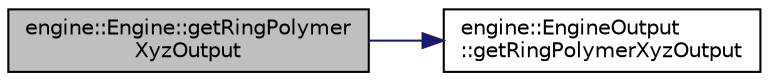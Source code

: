 digraph "engine::Engine::getRingPolymerXyzOutput"
{
 // LATEX_PDF_SIZE
  edge [fontname="Helvetica",fontsize="10",labelfontname="Helvetica",labelfontsize="10"];
  node [fontname="Helvetica",fontsize="10",shape=record];
  rankdir="LR";
  Node1 [label="engine::Engine::getRingPolymer\lXyzOutput",height=0.2,width=0.4,color="black", fillcolor="grey75", style="filled", fontcolor="black",tooltip=" "];
  Node1 -> Node2 [color="midnightblue",fontsize="10",style="solid",fontname="Helvetica"];
  Node2 [label="engine::EngineOutput\l::getRingPolymerXyzOutput",height=0.2,width=0.4,color="black", fillcolor="white", style="filled",URL="$classengine_1_1EngineOutput.html#ab05b238a80c2f5e9db20bfb1bb2372b9",tooltip=" "];
}
